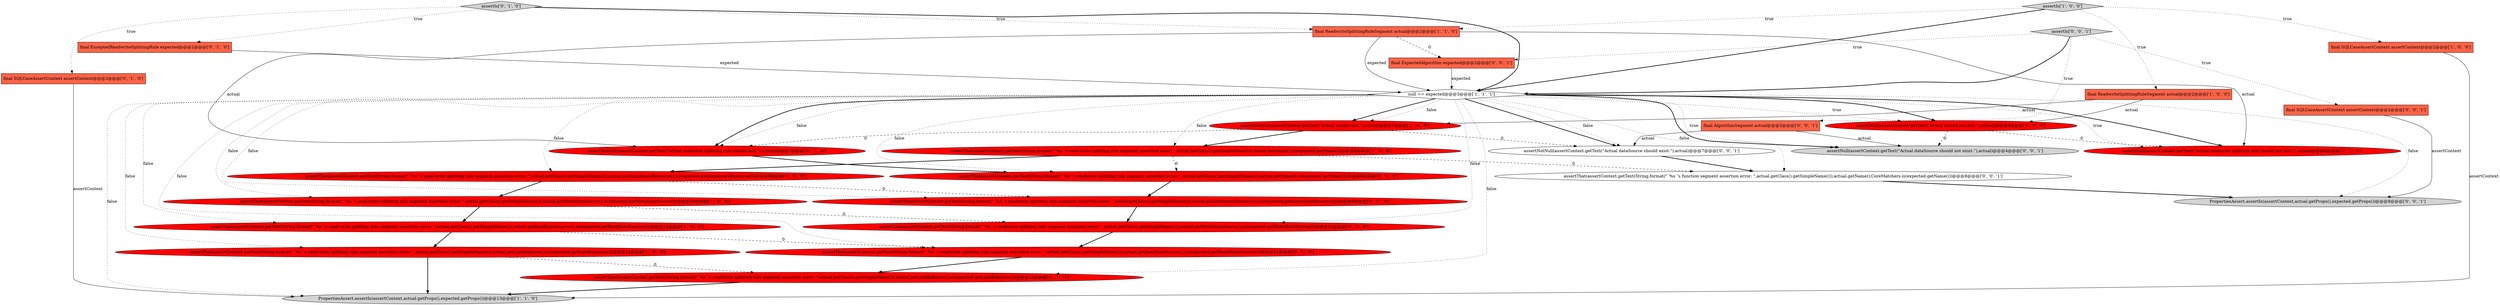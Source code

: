 digraph {
7 [style = filled, label = "assertThat(assertContext.getText(String.format(\"`%s`'s read-write splitting rule segment assertion error: \",actual.getClass().getSimpleName())),actual.getReadDataSources(),is(expected.getReadDataSources()))@@@11@@@['1', '0', '0']", fillcolor = red, shape = ellipse image = "AAA1AAABBB1BBB"];
0 [style = filled, label = "final ReadwriteSplittingRuleSegment actual@@@2@@@['1', '0', '0']", fillcolor = tomato, shape = box image = "AAA0AAABBB1BBB"];
27 [style = filled, label = "assertThat(assertContext.getText(String.format(\"`%s`'s function segment assertion error: \",actual.getClass().getSimpleName())),actual.getName(),CoreMatchers.is(expected.getName()))@@@8@@@['0', '0', '1']", fillcolor = white, shape = ellipse image = "AAA0AAABBB3BBB"];
29 [style = filled, label = "final AlgorithmSegment actual@@@2@@@['0', '0', '1']", fillcolor = tomato, shape = box image = "AAA0AAABBB3BBB"];
28 [style = filled, label = "final SQLCaseAssertContext assertContext@@@2@@@['0', '0', '1']", fillcolor = tomato, shape = box image = "AAA0AAABBB3BBB"];
4 [style = filled, label = "null == expected@@@3@@@['1', '1', '1']", fillcolor = white, shape = diamond image = "AAA0AAABBB1BBB"];
3 [style = filled, label = "assertNull(assertContext.getText(\"Actual should not exit.\"),actual)@@@4@@@['1', '0', '0']", fillcolor = red, shape = ellipse image = "AAA1AAABBB1BBB"];
21 [style = filled, label = "assertThat(assertContext.getText(String.format(\"`%s`'s readwrite splitting rule segment assertion error: \",actual.getClass().getSimpleName())),actual.getLoadBalancer(),is(expected.getLoadBalancer()))@@@12@@@['0', '1', '0']", fillcolor = red, shape = ellipse image = "AAA1AAABBB2BBB"];
22 [style = filled, label = "assertNull(assertContext.getText(\"Actual readwrite splitting rule should not exit.\"),actual)@@@4@@@['0', '1', '0']", fillcolor = red, shape = ellipse image = "AAA1AAABBB2BBB"];
15 [style = filled, label = "assertThat(assertContext.getText(String.format(\"`%s`'s readwrite splitting rule segment assertion error: \",actual.getClass().getSimpleName())),actual.getName(),is(expected.getName()))@@@8@@@['0', '1', '0']", fillcolor = red, shape = ellipse image = "AAA1AAABBB2BBB"];
19 [style = filled, label = "assertThat(assertContext.getText(String.format(\"`%s`'s readwrite splitting rule segment assertion error: \",actual.getClass().getSimpleName())),actual.getAutoAwareResource(),is(expected.getAutoAwareResource()))@@@9@@@['0', '1', '0']", fillcolor = red, shape = ellipse image = "AAA1AAABBB2BBB"];
25 [style = filled, label = "assertIs['0', '0', '1']", fillcolor = lightgray, shape = diamond image = "AAA0AAABBB3BBB"];
18 [style = filled, label = "final SQLCaseAssertContext assertContext@@@2@@@['0', '1', '0']", fillcolor = tomato, shape = box image = "AAA0AAABBB2BBB"];
5 [style = filled, label = "final SQLCaseAssertContext assertContext@@@2@@@['1', '0', '0']", fillcolor = tomato, shape = box image = "AAA0AAABBB1BBB"];
23 [style = filled, label = "assertNull(assertContext.getText(\"Actual dataSource should not exist.\"),actual)@@@4@@@['0', '0', '1']", fillcolor = lightgray, shape = ellipse image = "AAA0AAABBB3BBB"];
14 [style = filled, label = "assertIs['0', '1', '0']", fillcolor = lightgray, shape = diamond image = "AAA0AAABBB2BBB"];
17 [style = filled, label = "final ExceptedReadwriteSplittingRule expected@@@2@@@['0', '1', '0']", fillcolor = tomato, shape = box image = "AAA0AAABBB2BBB"];
6 [style = filled, label = "assertNotNull(assertContext.getText(\"Actual should exit.\"),actual)@@@7@@@['1', '0', '0']", fillcolor = red, shape = ellipse image = "AAA1AAABBB1BBB"];
20 [style = filled, label = "assertThat(assertContext.getText(String.format(\"`%s`'s readwrite splitting rule segment assertion error: \",actual.getClass().getSimpleName())),actual.getWriteDataSource(),is(expected.getWriteDataSource()))@@@10@@@['0', '1', '0']", fillcolor = red, shape = ellipse image = "AAA1AAABBB2BBB"];
26 [style = filled, label = "assertNotNull(assertContext.getText(\"Actual dataSource should exist.\"),actual)@@@7@@@['0', '0', '1']", fillcolor = white, shape = ellipse image = "AAA0AAABBB3BBB"];
1 [style = filled, label = "assertThat(assertContext.getText(String.format(\"`%s`'s read-write splitting rule segment assertion error: \",actual.getClass().getSimpleName())),actual.getLoadBalancer(),is(expected.getLoadBalancer()))@@@12@@@['1', '0', '0']", fillcolor = red, shape = ellipse image = "AAA1AAABBB1BBB"];
13 [style = filled, label = "assertThat(assertContext.getText(String.format(\"`%s`'s readwrite splitting rule segment assertion error: \",actual.getClass().getSimpleName())),actual.getReadDataSources(),is(expected.getReadDataSources()))@@@11@@@['0', '1', '0']", fillcolor = red, shape = ellipse image = "AAA1AAABBB2BBB"];
2 [style = filled, label = "PropertiesAssert.assertIs(assertContext,actual.getProps(),expected.getProps())@@@13@@@['1', '1', '0']", fillcolor = lightgray, shape = ellipse image = "AAA0AAABBB1BBB"];
24 [style = filled, label = "PropertiesAssert.assertIs(assertContext,actual.getProps(),expected.getProps())@@@9@@@['0', '0', '1']", fillcolor = lightgray, shape = ellipse image = "AAA0AAABBB3BBB"];
8 [style = filled, label = "assertIs['1', '0', '0']", fillcolor = lightgray, shape = diamond image = "AAA0AAABBB1BBB"];
16 [style = filled, label = "assertNotNull(assertContext.getText(\"Actual readwrite splitting rule should exit.\"),actual)@@@7@@@['0', '1', '0']", fillcolor = red, shape = ellipse image = "AAA1AAABBB2BBB"];
30 [style = filled, label = "final ExpectedAlgorithm expected@@@2@@@['0', '0', '1']", fillcolor = tomato, shape = box image = "AAA0AAABBB3BBB"];
10 [style = filled, label = "assertThat(assertContext.getText(String.format(\"`%s`'s read-write splitting rule segment assertion error: \",actual.getClass().getSimpleName())),actual.getName(),is(expected.getName()))@@@8@@@['1', '0', '0']", fillcolor = red, shape = ellipse image = "AAA1AAABBB1BBB"];
11 [style = filled, label = "assertThat(assertContext.getText(String.format(\"`%s`'s read-write splitting rule segment assertion error: \",actual.getClass().getSimpleName())),actual.getWriteDataSource(),is(expected.getWriteDataSource()))@@@10@@@['1', '0', '0']", fillcolor = red, shape = ellipse image = "AAA1AAABBB1BBB"];
12 [style = filled, label = "final ReadwriteSplittingRuleSegment actual@@@2@@@['1', '1', '0']", fillcolor = tomato, shape = box image = "AAA0AAABBB1BBB"];
9 [style = filled, label = "assertThat(assertContext.getText(String.format(\"`%s`'s read-write splitting rule segment assertion error: \",actual.getClass().getSimpleName())),actual.getAutoAwareResource(),is(expected.getAutoAwareResource()))@@@9@@@['1', '0', '0']", fillcolor = red, shape = ellipse image = "AAA1AAABBB1BBB"];
12->16 [style = solid, label="actual"];
10->15 [style = dashed, label="0"];
28->24 [style = solid, label="assertContext"];
4->3 [style = bold, label=""];
16->15 [style = bold, label=""];
7->1 [style = bold, label=""];
20->13 [style = bold, label=""];
11->20 [style = dashed, label="0"];
9->11 [style = bold, label=""];
14->12 [style = dotted, label="true"];
4->7 [style = dotted, label="false"];
4->6 [style = bold, label=""];
0->3 [style = solid, label="actual"];
30->4 [style = solid, label="expected"];
4->19 [style = dotted, label="false"];
4->23 [style = dotted, label="true"];
19->20 [style = bold, label=""];
4->26 [style = bold, label=""];
25->4 [style = bold, label=""];
18->2 [style = solid, label="assertContext"];
25->28 [style = dotted, label="true"];
3->22 [style = dashed, label="0"];
1->21 [style = dashed, label="0"];
12->30 [style = dashed, label="0"];
25->29 [style = dotted, label="true"];
10->27 [style = dashed, label="0"];
15->19 [style = bold, label=""];
4->23 [style = bold, label=""];
4->13 [style = dotted, label="false"];
29->26 [style = solid, label="actual"];
4->11 [style = dotted, label="false"];
4->6 [style = dotted, label="false"];
4->15 [style = dotted, label="false"];
21->2 [style = bold, label=""];
9->19 [style = dashed, label="0"];
4->27 [style = dotted, label="false"];
14->17 [style = dotted, label="true"];
3->23 [style = dashed, label="0"];
4->9 [style = dotted, label="false"];
26->27 [style = bold, label=""];
29->23 [style = solid, label="actual"];
12->22 [style = solid, label="actual"];
4->2 [style = dotted, label="false"];
4->3 [style = dotted, label="true"];
6->16 [style = dashed, label="0"];
8->12 [style = dotted, label="true"];
4->21 [style = dotted, label="false"];
8->5 [style = dotted, label="true"];
4->22 [style = dotted, label="true"];
12->4 [style = solid, label="expected"];
6->26 [style = dashed, label="0"];
5->2 [style = solid, label="assertContext"];
6->10 [style = bold, label=""];
4->20 [style = dotted, label="false"];
7->13 [style = dashed, label="0"];
8->0 [style = dotted, label="true"];
4->1 [style = dotted, label="false"];
10->9 [style = bold, label=""];
1->2 [style = bold, label=""];
4->26 [style = dotted, label="false"];
17->4 [style = solid, label="expected"];
8->4 [style = bold, label=""];
27->24 [style = bold, label=""];
4->16 [style = dotted, label="false"];
0->6 [style = solid, label="actual"];
4->10 [style = dotted, label="false"];
25->30 [style = dotted, label="true"];
13->21 [style = bold, label=""];
14->18 [style = dotted, label="true"];
4->22 [style = bold, label=""];
11->7 [style = bold, label=""];
4->16 [style = bold, label=""];
14->4 [style = bold, label=""];
4->24 [style = dotted, label="false"];
}
